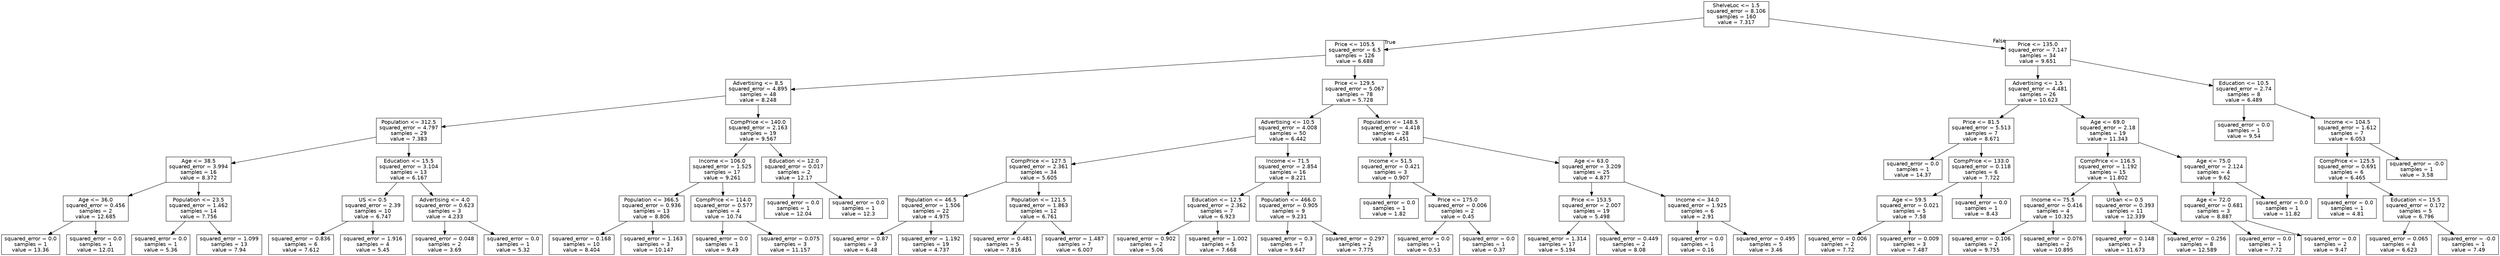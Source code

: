 digraph Tree {
node [shape=box, fontname="helvetica"] ;
edge [fontname="helvetica"] ;
0 [label="ShelveLoc <= 1.5\nsquared_error = 8.106\nsamples = 160\nvalue = 7.317"] ;
1 [label="Price <= 105.5\nsquared_error = 6.5\nsamples = 126\nvalue = 6.688"] ;
0 -> 1 [labeldistance=2.5, labelangle=45, headlabel="True"] ;
2 [label="Advertising <= 8.5\nsquared_error = 4.895\nsamples = 48\nvalue = 8.248"] ;
1 -> 2 ;
3 [label="Population <= 312.5\nsquared_error = 4.797\nsamples = 29\nvalue = 7.383"] ;
2 -> 3 ;
4 [label="Age <= 38.5\nsquared_error = 3.994\nsamples = 16\nvalue = 8.372"] ;
3 -> 4 ;
5 [label="Age <= 36.0\nsquared_error = 0.456\nsamples = 2\nvalue = 12.685"] ;
4 -> 5 ;
6 [label="squared_error = 0.0\nsamples = 1\nvalue = 13.36"] ;
5 -> 6 ;
7 [label="squared_error = 0.0\nsamples = 1\nvalue = 12.01"] ;
5 -> 7 ;
8 [label="Population <= 23.5\nsquared_error = 1.462\nsamples = 14\nvalue = 7.756"] ;
4 -> 8 ;
9 [label="squared_error = 0.0\nsamples = 1\nvalue = 5.36"] ;
8 -> 9 ;
10 [label="squared_error = 1.099\nsamples = 13\nvalue = 7.94"] ;
8 -> 10 ;
11 [label="Education <= 15.5\nsquared_error = 3.104\nsamples = 13\nvalue = 6.167"] ;
3 -> 11 ;
12 [label="US <= 0.5\nsquared_error = 2.39\nsamples = 10\nvalue = 6.747"] ;
11 -> 12 ;
13 [label="squared_error = 0.836\nsamples = 6\nvalue = 7.612"] ;
12 -> 13 ;
14 [label="squared_error = 1.916\nsamples = 4\nvalue = 5.45"] ;
12 -> 14 ;
15 [label="Advertising <= 4.0\nsquared_error = 0.623\nsamples = 3\nvalue = 4.233"] ;
11 -> 15 ;
16 [label="squared_error = 0.048\nsamples = 2\nvalue = 3.69"] ;
15 -> 16 ;
17 [label="squared_error = 0.0\nsamples = 1\nvalue = 5.32"] ;
15 -> 17 ;
18 [label="CompPrice <= 140.0\nsquared_error = 2.163\nsamples = 19\nvalue = 9.567"] ;
2 -> 18 ;
19 [label="Income <= 106.0\nsquared_error = 1.525\nsamples = 17\nvalue = 9.261"] ;
18 -> 19 ;
20 [label="Population <= 366.5\nsquared_error = 0.936\nsamples = 13\nvalue = 8.806"] ;
19 -> 20 ;
21 [label="squared_error = 0.168\nsamples = 10\nvalue = 8.404"] ;
20 -> 21 ;
22 [label="squared_error = 1.163\nsamples = 3\nvalue = 10.147"] ;
20 -> 22 ;
23 [label="CompPrice <= 114.0\nsquared_error = 0.577\nsamples = 4\nvalue = 10.74"] ;
19 -> 23 ;
24 [label="squared_error = 0.0\nsamples = 1\nvalue = 9.49"] ;
23 -> 24 ;
25 [label="squared_error = 0.075\nsamples = 3\nvalue = 11.157"] ;
23 -> 25 ;
26 [label="Education <= 12.0\nsquared_error = 0.017\nsamples = 2\nvalue = 12.17"] ;
18 -> 26 ;
27 [label="squared_error = 0.0\nsamples = 1\nvalue = 12.04"] ;
26 -> 27 ;
28 [label="squared_error = 0.0\nsamples = 1\nvalue = 12.3"] ;
26 -> 28 ;
29 [label="Price <= 129.5\nsquared_error = 5.067\nsamples = 78\nvalue = 5.728"] ;
1 -> 29 ;
30 [label="Advertising <= 10.5\nsquared_error = 4.008\nsamples = 50\nvalue = 6.442"] ;
29 -> 30 ;
31 [label="CompPrice <= 127.5\nsquared_error = 2.361\nsamples = 34\nvalue = 5.605"] ;
30 -> 31 ;
32 [label="Population <= 46.5\nsquared_error = 1.506\nsamples = 22\nvalue = 4.975"] ;
31 -> 32 ;
33 [label="squared_error = 0.87\nsamples = 3\nvalue = 6.48"] ;
32 -> 33 ;
34 [label="squared_error = 1.192\nsamples = 19\nvalue = 4.737"] ;
32 -> 34 ;
35 [label="Population <= 121.5\nsquared_error = 1.863\nsamples = 12\nvalue = 6.761"] ;
31 -> 35 ;
36 [label="squared_error = 0.481\nsamples = 5\nvalue = 7.816"] ;
35 -> 36 ;
37 [label="squared_error = 1.487\nsamples = 7\nvalue = 6.007"] ;
35 -> 37 ;
38 [label="Income <= 71.5\nsquared_error = 2.854\nsamples = 16\nvalue = 8.221"] ;
30 -> 38 ;
39 [label="Education <= 12.5\nsquared_error = 2.362\nsamples = 7\nvalue = 6.923"] ;
38 -> 39 ;
40 [label="squared_error = 0.902\nsamples = 2\nvalue = 5.06"] ;
39 -> 40 ;
41 [label="squared_error = 1.002\nsamples = 5\nvalue = 7.668"] ;
39 -> 41 ;
42 [label="Population <= 466.0\nsquared_error = 0.905\nsamples = 9\nvalue = 9.231"] ;
38 -> 42 ;
43 [label="squared_error = 0.3\nsamples = 7\nvalue = 9.647"] ;
42 -> 43 ;
44 [label="squared_error = 0.297\nsamples = 2\nvalue = 7.775"] ;
42 -> 44 ;
45 [label="Population <= 148.5\nsquared_error = 4.418\nsamples = 28\nvalue = 4.451"] ;
29 -> 45 ;
46 [label="Income <= 51.5\nsquared_error = 0.421\nsamples = 3\nvalue = 0.907"] ;
45 -> 46 ;
47 [label="squared_error = 0.0\nsamples = 1\nvalue = 1.82"] ;
46 -> 47 ;
48 [label="Price <= 175.0\nsquared_error = 0.006\nsamples = 2\nvalue = 0.45"] ;
46 -> 48 ;
49 [label="squared_error = 0.0\nsamples = 1\nvalue = 0.53"] ;
48 -> 49 ;
50 [label="squared_error = 0.0\nsamples = 1\nvalue = 0.37"] ;
48 -> 50 ;
51 [label="Age <= 63.0\nsquared_error = 3.209\nsamples = 25\nvalue = 4.877"] ;
45 -> 51 ;
52 [label="Price <= 153.5\nsquared_error = 2.007\nsamples = 19\nvalue = 5.498"] ;
51 -> 52 ;
53 [label="squared_error = 1.314\nsamples = 17\nvalue = 5.194"] ;
52 -> 53 ;
54 [label="squared_error = 0.449\nsamples = 2\nvalue = 8.08"] ;
52 -> 54 ;
55 [label="Income <= 34.0\nsquared_error = 1.925\nsamples = 6\nvalue = 2.91"] ;
51 -> 55 ;
56 [label="squared_error = 0.0\nsamples = 1\nvalue = 0.16"] ;
55 -> 56 ;
57 [label="squared_error = 0.495\nsamples = 5\nvalue = 3.46"] ;
55 -> 57 ;
58 [label="Price <= 135.0\nsquared_error = 7.147\nsamples = 34\nvalue = 9.651"] ;
0 -> 58 [labeldistance=2.5, labelangle=-45, headlabel="False"] ;
59 [label="Advertising <= 1.5\nsquared_error = 4.481\nsamples = 26\nvalue = 10.623"] ;
58 -> 59 ;
60 [label="Price <= 81.5\nsquared_error = 5.513\nsamples = 7\nvalue = 8.671"] ;
59 -> 60 ;
61 [label="squared_error = 0.0\nsamples = 1\nvalue = 14.37"] ;
60 -> 61 ;
62 [label="CompPrice <= 133.0\nsquared_error = 0.118\nsamples = 6\nvalue = 7.722"] ;
60 -> 62 ;
63 [label="Age <= 59.5\nsquared_error = 0.021\nsamples = 5\nvalue = 7.58"] ;
62 -> 63 ;
64 [label="squared_error = 0.006\nsamples = 2\nvalue = 7.72"] ;
63 -> 64 ;
65 [label="squared_error = 0.009\nsamples = 3\nvalue = 7.487"] ;
63 -> 65 ;
66 [label="squared_error = 0.0\nsamples = 1\nvalue = 8.43"] ;
62 -> 66 ;
67 [label="Age <= 69.0\nsquared_error = 2.18\nsamples = 19\nvalue = 11.343"] ;
59 -> 67 ;
68 [label="CompPrice <= 116.5\nsquared_error = 1.192\nsamples = 15\nvalue = 11.802"] ;
67 -> 68 ;
69 [label="Income <= 75.5\nsquared_error = 0.416\nsamples = 4\nvalue = 10.325"] ;
68 -> 69 ;
70 [label="squared_error = 0.106\nsamples = 2\nvalue = 9.755"] ;
69 -> 70 ;
71 [label="squared_error = 0.076\nsamples = 2\nvalue = 10.895"] ;
69 -> 71 ;
72 [label="Urban <= 0.5\nsquared_error = 0.393\nsamples = 11\nvalue = 12.339"] ;
68 -> 72 ;
73 [label="squared_error = 0.148\nsamples = 3\nvalue = 11.673"] ;
72 -> 73 ;
74 [label="squared_error = 0.256\nsamples = 8\nvalue = 12.589"] ;
72 -> 74 ;
75 [label="Age <= 75.0\nsquared_error = 2.124\nsamples = 4\nvalue = 9.62"] ;
67 -> 75 ;
76 [label="Age <= 72.0\nsquared_error = 0.681\nsamples = 3\nvalue = 8.887"] ;
75 -> 76 ;
77 [label="squared_error = 0.0\nsamples = 1\nvalue = 7.72"] ;
76 -> 77 ;
78 [label="squared_error = 0.0\nsamples = 2\nvalue = 9.47"] ;
76 -> 78 ;
79 [label="squared_error = 0.0\nsamples = 1\nvalue = 11.82"] ;
75 -> 79 ;
80 [label="Education <= 10.5\nsquared_error = 2.74\nsamples = 8\nvalue = 6.489"] ;
58 -> 80 ;
81 [label="squared_error = 0.0\nsamples = 1\nvalue = 9.54"] ;
80 -> 81 ;
82 [label="Income <= 104.5\nsquared_error = 1.612\nsamples = 7\nvalue = 6.053"] ;
80 -> 82 ;
83 [label="CompPrice <= 125.5\nsquared_error = 0.691\nsamples = 6\nvalue = 6.465"] ;
82 -> 83 ;
84 [label="squared_error = 0.0\nsamples = 1\nvalue = 4.81"] ;
83 -> 84 ;
85 [label="Education <= 15.5\nsquared_error = 0.172\nsamples = 5\nvalue = 6.796"] ;
83 -> 85 ;
86 [label="squared_error = 0.065\nsamples = 4\nvalue = 6.623"] ;
85 -> 86 ;
87 [label="squared_error = -0.0\nsamples = 1\nvalue = 7.49"] ;
85 -> 87 ;
88 [label="squared_error = -0.0\nsamples = 1\nvalue = 3.58"] ;
82 -> 88 ;
}